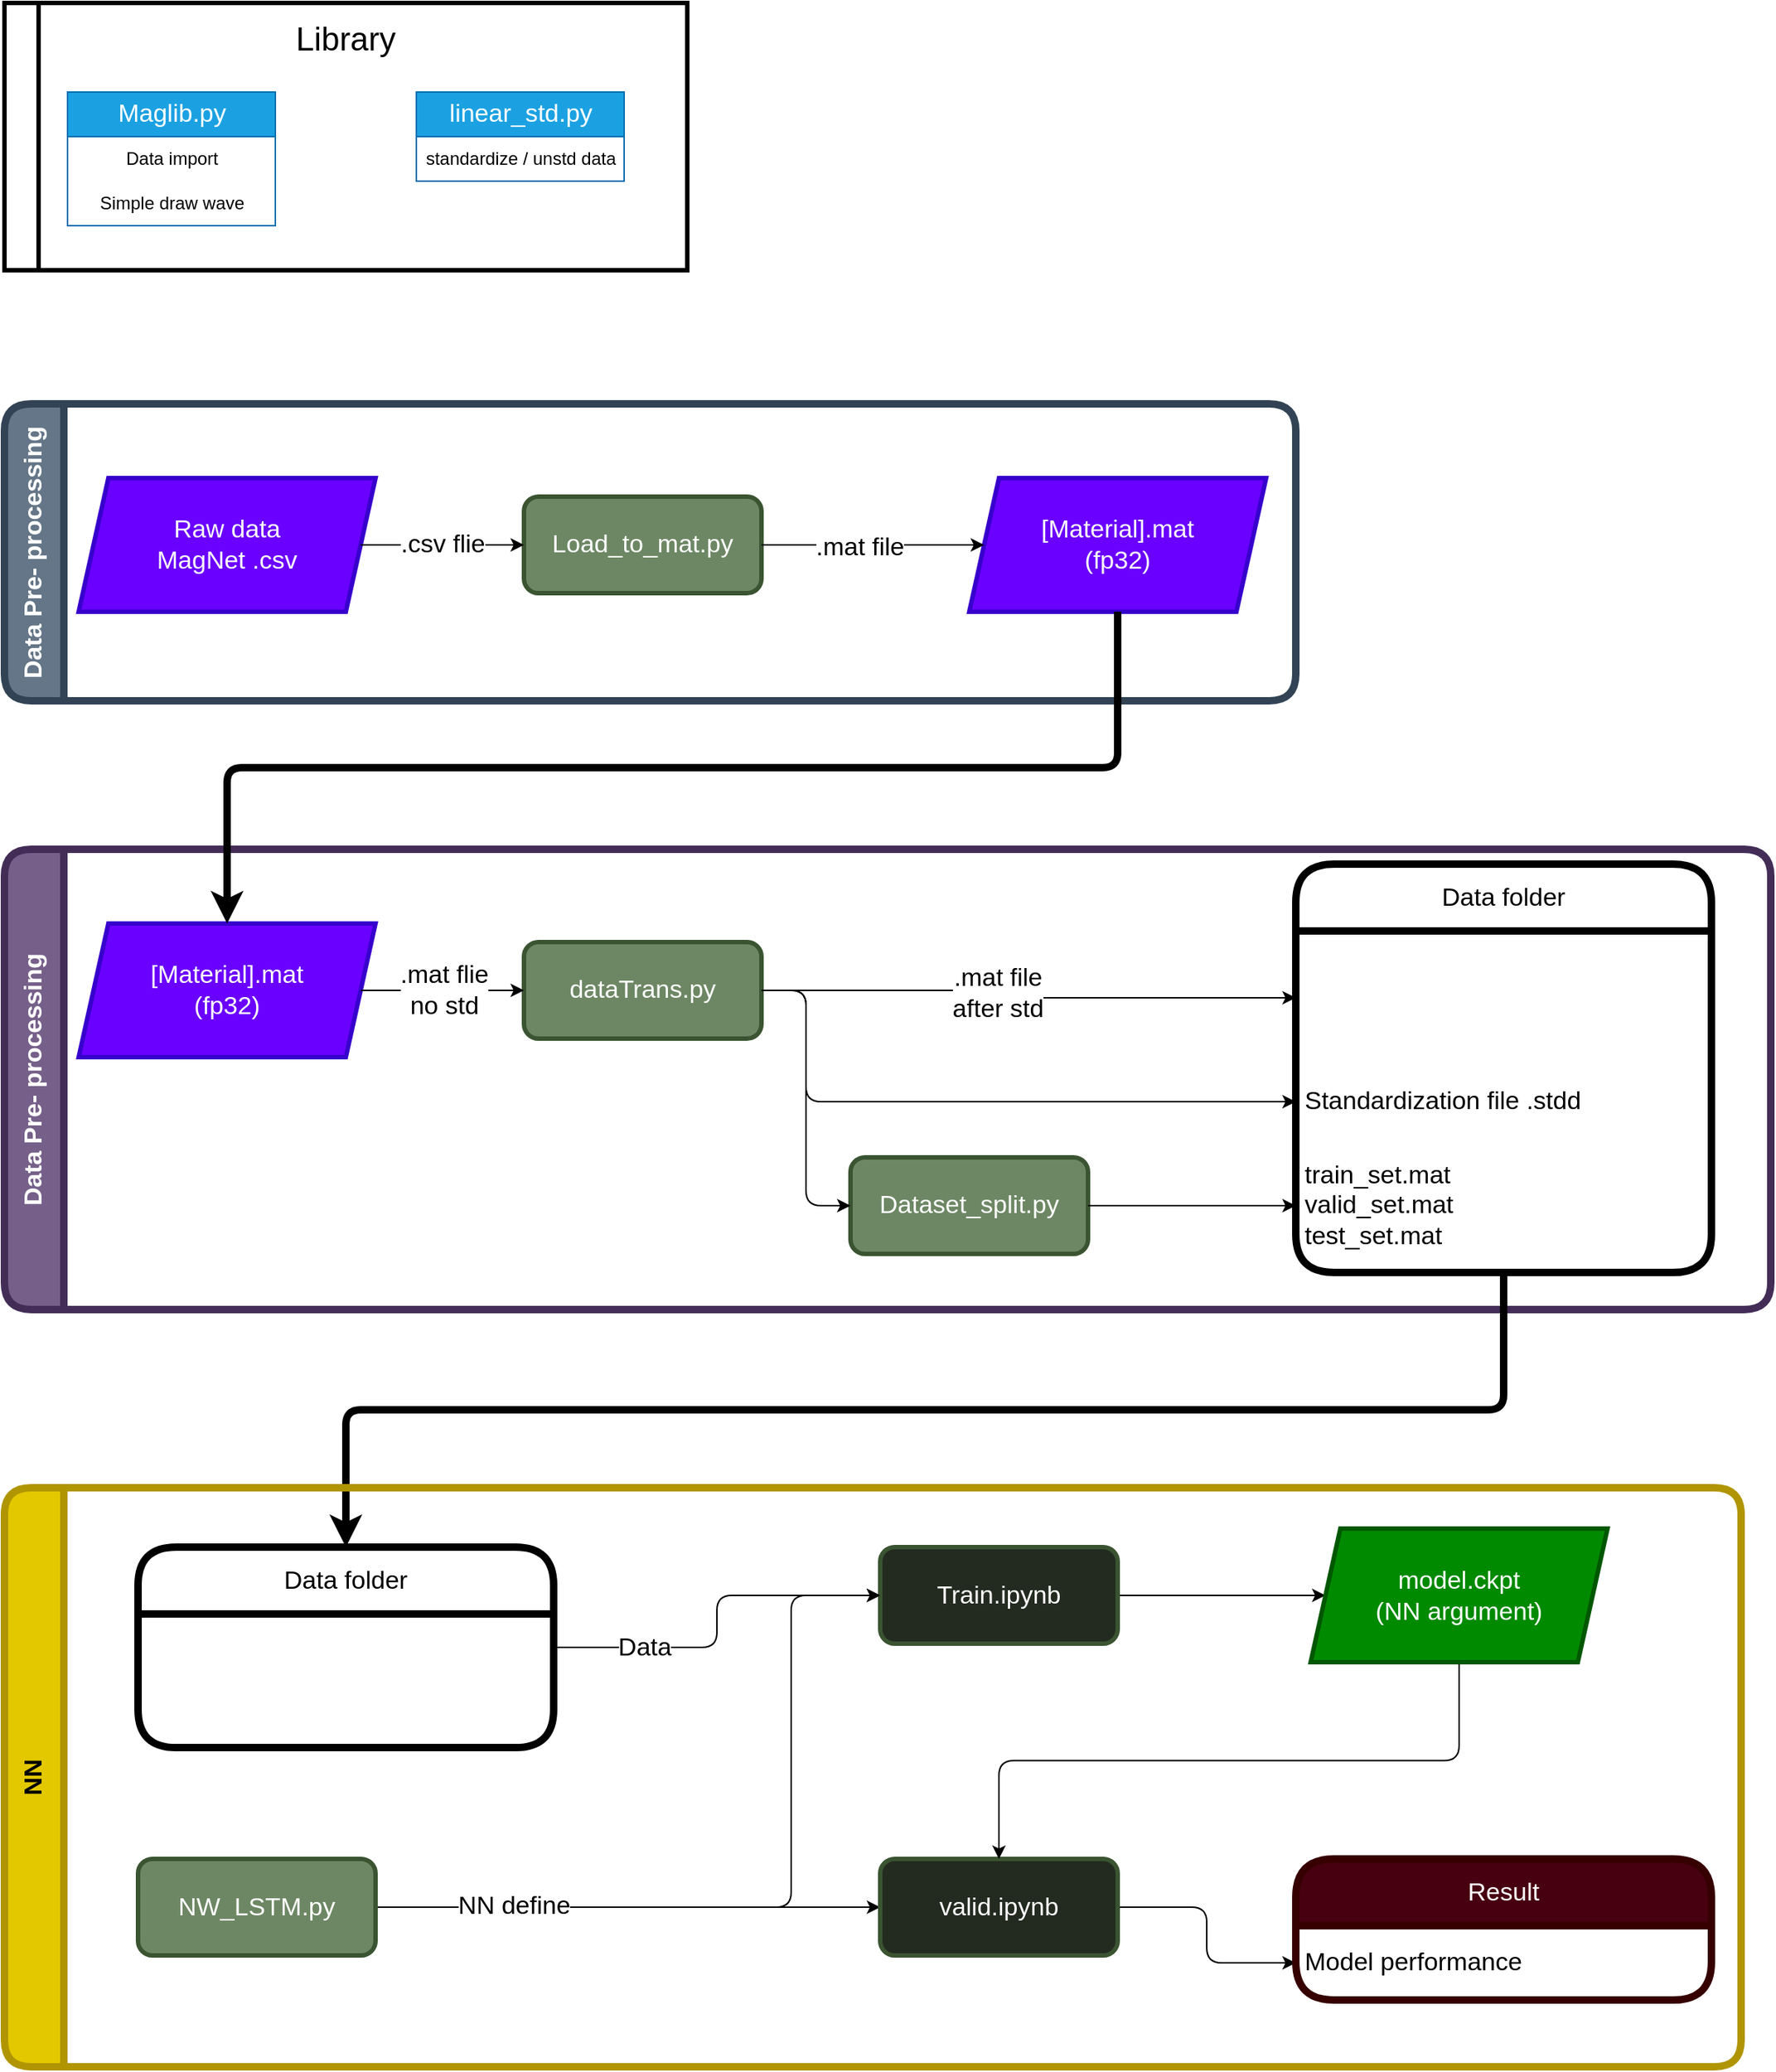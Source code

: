 <mxfile>
    <diagram id="VdJLm2pCycdWI_80E1Mr" name="Page-1">
        <mxGraphModel dx="1073" dy="901" grid="1" gridSize="10" guides="1" tooltips="1" connect="1" arrows="1" fold="1" page="0" pageScale="1" pageWidth="850" pageHeight="1100" math="0" shadow="0">
            <root>
                <mxCell id="0"/>
                <mxCell id="1" parent="0"/>
                <mxCell id="31" value="&amp;nbsp;" style="swimlane;horizontal=0;whiteSpace=wrap;html=1;fontSize=17;strokeWidth=3;" vertex="1" parent="1">
                    <mxGeometry x="30" y="60" width="460" height="180" as="geometry"/>
                </mxCell>
                <mxCell id="10" value="&lt;font style=&quot;font-size: 17px;&quot;&gt;Maglib.py&lt;/font&gt;" style="swimlane;fontStyle=0;childLayout=stackLayout;horizontal=1;startSize=30;horizontalStack=0;resizeParent=1;resizeParentMax=0;resizeLast=0;collapsible=1;marginBottom=0;whiteSpace=wrap;html=1;fontSize=12;fillColor=#1ba1e2;fontColor=#ffffff;strokeColor=#006EAF;" vertex="1" parent="31">
                    <mxGeometry x="42.5" y="60" width="140" height="90" as="geometry"/>
                </mxCell>
                <mxCell id="11" value="Data import" style="text;strokeColor=none;fillColor=none;align=center;verticalAlign=middle;spacingLeft=4;spacingRight=4;overflow=hidden;points=[[0,0.5],[1,0.5]];portConstraint=eastwest;rotatable=0;whiteSpace=wrap;html=1;fontSize=12;" vertex="1" parent="10">
                    <mxGeometry y="30" width="140" height="30" as="geometry"/>
                </mxCell>
                <mxCell id="26" value="Simple draw wave" style="text;strokeColor=none;fillColor=none;align=center;verticalAlign=middle;spacingLeft=4;spacingRight=4;overflow=hidden;points=[[0,0.5],[1,0.5]];portConstraint=eastwest;rotatable=0;whiteSpace=wrap;html=1;fontSize=12;" vertex="1" parent="10">
                    <mxGeometry y="60" width="140" height="30" as="geometry"/>
                </mxCell>
                <mxCell id="28" value="&lt;font style=&quot;font-size: 17px;&quot;&gt;linear_std.py&lt;/font&gt;" style="swimlane;fontStyle=0;childLayout=stackLayout;horizontal=1;startSize=30;horizontalStack=0;resizeParent=1;resizeParentMax=0;resizeLast=0;collapsible=1;marginBottom=0;whiteSpace=wrap;html=1;fontSize=12;fillColor=#1ba1e2;fontColor=#ffffff;strokeColor=#006EAF;" vertex="1" parent="31">
                    <mxGeometry x="277.5" y="60" width="140" height="60" as="geometry"/>
                </mxCell>
                <mxCell id="30" value="standardize / unstd data" style="text;strokeColor=none;fillColor=none;align=center;verticalAlign=middle;spacingLeft=4;spacingRight=4;overflow=hidden;points=[[0,0.5],[1,0.5]];portConstraint=eastwest;rotatable=0;whiteSpace=wrap;html=1;fontSize=12;" vertex="1" parent="28">
                    <mxGeometry y="30" width="140" height="30" as="geometry"/>
                </mxCell>
                <mxCell id="3" value="Library" style="text;html=1;strokeColor=none;fillColor=none;align=center;verticalAlign=middle;whiteSpace=wrap;rounded=0;horizontal=1;fontSize=22;" vertex="1" parent="31">
                    <mxGeometry x="200" y="10" width="60" height="30" as="geometry"/>
                </mxCell>
                <mxCell id="42" value="Data Pre- processing" style="swimlane;horizontal=0;whiteSpace=wrap;html=1;strokeWidth=5;fontSize=17;fillColor=#647687;startSize=40;fontColor=#ffffff;strokeColor=#314354;rounded=1;swimlaneLine=1;glass=0;shadow=0;" vertex="1" parent="1">
                    <mxGeometry x="30" y="330" width="870" height="200" as="geometry"/>
                </mxCell>
                <mxCell id="32" value="Raw data&lt;br&gt;MagNet .csv" style="shape=parallelogram;perimeter=parallelogramPerimeter;whiteSpace=wrap;html=1;fixedSize=1;strokeWidth=3;fontSize=17;fillColor=#6a00ff;fontColor=#ffffff;strokeColor=#3700CC;" vertex="1" parent="42">
                    <mxGeometry x="50" y="50" width="200" height="90" as="geometry"/>
                </mxCell>
                <mxCell id="34" value="Load_to_mat.py" style="rounded=1;whiteSpace=wrap;html=1;strokeWidth=3;fontSize=17;fillColor=#6d8764;fontColor=#ffffff;strokeColor=#3A5431;" vertex="1" parent="42">
                    <mxGeometry x="350" y="62.5" width="160" height="65" as="geometry"/>
                </mxCell>
                <mxCell id="33" value=".csv flie" style="edgeStyle=elbowEdgeStyle;html=1;exitX=1;exitY=0.5;exitDx=0;exitDy=0;fontSize=17;entryX=0;entryY=0.5;entryDx=0;entryDy=0;" edge="1" parent="42" source="32" target="34">
                    <mxGeometry relative="1" as="geometry">
                        <mxPoint x="360" y="95" as="targetPoint"/>
                    </mxGeometry>
                </mxCell>
                <mxCell id="41" value="[Material].mat&lt;br&gt;(fp32)" style="shape=parallelogram;perimeter=parallelogramPerimeter;whiteSpace=wrap;html=1;fixedSize=1;strokeWidth=3;fontSize=17;fillColor=#6a00ff;fontColor=#ffffff;strokeColor=#3700CC;" vertex="1" parent="42">
                    <mxGeometry x="650" y="50" width="200" height="90" as="geometry"/>
                </mxCell>
                <mxCell id="39" value="" style="edgeStyle=elbowEdgeStyle;html=1;fontSize=17;" edge="1" parent="42" source="34" target="41">
                    <mxGeometry relative="1" as="geometry">
                        <mxPoint x="670" y="95" as="targetPoint"/>
                    </mxGeometry>
                </mxCell>
                <mxCell id="40" value=".mat file" style="edgeLabel;html=1;align=center;verticalAlign=middle;resizable=0;points=[];fontSize=17;" vertex="1" connectable="0" parent="39">
                    <mxGeometry x="-0.129" y="-2" relative="1" as="geometry">
                        <mxPoint as="offset"/>
                    </mxGeometry>
                </mxCell>
                <mxCell id="48" value="Data Pre- processing" style="swimlane;horizontal=0;whiteSpace=wrap;html=1;strokeWidth=5;fontSize=17;fillColor=#76608a;startSize=40;fontColor=#ffffff;strokeColor=#432D57;rounded=1;swimlaneLine=1;glass=0;shadow=0;" vertex="1" parent="1">
                    <mxGeometry x="30" y="630" width="1190" height="310" as="geometry"/>
                </mxCell>
                <mxCell id="49" value="[Material].mat&lt;br&gt;(fp32)" style="shape=parallelogram;perimeter=parallelogramPerimeter;whiteSpace=wrap;html=1;fixedSize=1;strokeWidth=3;fontSize=17;fillColor=#6a00ff;fontColor=#ffffff;strokeColor=#3700CC;" vertex="1" parent="48">
                    <mxGeometry x="50" y="50" width="200" height="90" as="geometry"/>
                </mxCell>
                <mxCell id="50" value="dataTrans.py" style="rounded=1;whiteSpace=wrap;html=1;strokeWidth=3;fontSize=17;fillColor=#6d8764;fontColor=#ffffff;strokeColor=#3A5431;" vertex="1" parent="48">
                    <mxGeometry x="350" y="62.5" width="160" height="65" as="geometry"/>
                </mxCell>
                <mxCell id="51" value=".mat flie&lt;br&gt;no std" style="edgeStyle=elbowEdgeStyle;html=1;exitX=1;exitY=0.5;exitDx=0;exitDy=0;fontSize=17;entryX=0;entryY=0.5;entryDx=0;entryDy=0;" edge="1" parent="48" source="49" target="50">
                    <mxGeometry x="0.005" relative="1" as="geometry">
                        <mxPoint x="360" y="95" as="targetPoint"/>
                        <mxPoint as="offset"/>
                    </mxGeometry>
                </mxCell>
                <mxCell id="64" value="Dataset_split.py" style="rounded=1;whiteSpace=wrap;html=1;strokeWidth=3;fontSize=17;fillColor=#6d8764;fontColor=#ffffff;strokeColor=#3A5431;" vertex="1" parent="48">
                    <mxGeometry x="570" y="207.5" width="160" height="65" as="geometry"/>
                </mxCell>
                <mxCell id="63" style="edgeStyle=elbowEdgeStyle;html=1;exitX=1;exitY=0.5;exitDx=0;exitDy=0;strokeWidth=1;fontSize=17;entryX=0;entryY=0.5;entryDx=0;entryDy=0;" edge="1" parent="48" source="50" target="64">
                    <mxGeometry relative="1" as="geometry">
                        <mxPoint x="560" y="240" as="targetPoint"/>
                        <Array as="points">
                            <mxPoint x="540" y="200"/>
                        </Array>
                    </mxGeometry>
                </mxCell>
                <mxCell id="57" value="Data folder" style="swimlane;fontStyle=0;childLayout=stackLayout;horizontal=1;startSize=45;horizontalStack=0;resizeParent=1;resizeParentMax=0;resizeLast=0;collapsible=1;marginBottom=0;whiteSpace=wrap;html=1;rounded=1;shadow=0;glass=0;sketch=0;strokeWidth=5;fontSize=17;fillColor=none;arcSize=19;" vertex="1" parent="48">
                    <mxGeometry x="870" y="10" width="280" height="275" as="geometry"/>
                </mxCell>
                <mxCell id="58" value="&lt;span style=&quot;color: rgb(255, 255, 255); text-align: center;&quot;&gt;[Material].mat&lt;/span&gt;&lt;br style=&quot;color: rgb(255, 255, 255); text-align: center;&quot;&gt;&lt;span style=&quot;color: rgb(255, 255, 255); text-align: center;&quot;&gt;(fp32)&lt;/span&gt;&lt;br style=&quot;color: rgb(255, 255, 255); text-align: center;&quot;&gt;&lt;span style=&quot;color: rgb(255, 255, 255); text-align: center;&quot;&gt;Range 0-1&lt;/span&gt;" style="text;strokeColor=none;fillColor=none;align=left;verticalAlign=middle;spacingLeft=4;spacingRight=4;overflow=hidden;points=[[0,0.5],[1,0.5]];portConstraint=eastwest;rotatable=0;whiteSpace=wrap;html=1;rounded=1;shadow=0;glass=0;sketch=0;strokeWidth=5;fontSize=17;" vertex="1" parent="57">
                    <mxGeometry y="45" width="280" height="90" as="geometry"/>
                </mxCell>
                <mxCell id="59" value="Standardization file .stdd" style="text;strokeColor=none;fillColor=none;align=left;verticalAlign=middle;spacingLeft=4;spacingRight=4;overflow=hidden;points=[[0,0.5],[1,0.5]];portConstraint=eastwest;rotatable=0;whiteSpace=wrap;html=1;rounded=1;shadow=0;glass=0;sketch=0;strokeWidth=5;fontSize=17;" vertex="1" parent="57">
                    <mxGeometry y="135" width="280" height="50" as="geometry"/>
                </mxCell>
                <mxCell id="60" value="train_set.mat&lt;br&gt;valid_set.mat&lt;br&gt;test_set.mat" style="text;strokeColor=none;fillColor=none;align=left;verticalAlign=middle;spacingLeft=4;spacingRight=4;overflow=hidden;points=[[0,0.5],[1,0.5]];portConstraint=eastwest;rotatable=0;whiteSpace=wrap;html=1;rounded=1;shadow=0;glass=0;sketch=0;strokeWidth=5;fontSize=17;" vertex="1" parent="57">
                    <mxGeometry y="185" width="280" height="90" as="geometry"/>
                </mxCell>
                <mxCell id="53" value="" style="edgeStyle=elbowEdgeStyle;html=1;fontSize=17;entryX=0;entryY=0.5;entryDx=0;entryDy=0;" edge="1" parent="48" source="50" target="58">
                    <mxGeometry relative="1" as="geometry">
                        <mxPoint x="660" y="55" as="targetPoint"/>
                    </mxGeometry>
                </mxCell>
                <mxCell id="54" value=".mat file&lt;br&gt;after std" style="edgeLabel;html=1;align=center;verticalAlign=middle;resizable=0;points=[];fontSize=17;" vertex="1" connectable="0" parent="53">
                    <mxGeometry x="-0.129" y="-2" relative="1" as="geometry">
                        <mxPoint as="offset"/>
                    </mxGeometry>
                </mxCell>
                <mxCell id="61" style="edgeStyle=elbowEdgeStyle;html=1;exitX=1;exitY=0.5;exitDx=0;exitDy=0;entryX=0;entryY=0.5;entryDx=0;entryDy=0;strokeWidth=1;fontSize=17;" edge="1" parent="48" source="50" target="59">
                    <mxGeometry relative="1" as="geometry">
                        <Array as="points">
                            <mxPoint x="540" y="90"/>
                        </Array>
                    </mxGeometry>
                </mxCell>
                <mxCell id="65" style="edgeStyle=elbowEdgeStyle;html=1;exitX=1;exitY=0.5;exitDx=0;exitDy=0;strokeWidth=1;fontSize=17;" edge="1" parent="48" source="64" target="60">
                    <mxGeometry relative="1" as="geometry"/>
                </mxCell>
                <mxCell id="55" style="edgeStyle=elbowEdgeStyle;html=1;exitX=0.5;exitY=1;exitDx=0;exitDy=0;entryX=0.5;entryY=0;entryDx=0;entryDy=0;fontSize=17;elbow=vertical;strokeWidth=5;" edge="1" parent="1" source="41" target="49">
                    <mxGeometry relative="1" as="geometry"/>
                </mxCell>
                <mxCell id="87" style="edgeStyle=orthogonalEdgeStyle;html=1;exitX=0.5;exitY=1;exitDx=0;exitDy=0;entryX=0.5;entryY=0;entryDx=0;entryDy=0;strokeWidth=5;fontSize=17;" edge="1" parent="1" source="57" target="71">
                    <mxGeometry relative="1" as="geometry"/>
                </mxCell>
                <mxCell id="67" value="NN" style="swimlane;horizontal=0;whiteSpace=wrap;html=1;rounded=1;shadow=0;glass=0;sketch=0;strokeWidth=5;fontSize=17;fillColor=#e3c800;startSize=40;fontColor=#000000;strokeColor=#B09500;" vertex="1" parent="1">
                    <mxGeometry x="30" y="1060" width="1170" height="390" as="geometry"/>
                </mxCell>
                <mxCell id="78" style="edgeStyle=elbowEdgeStyle;html=1;exitX=1;exitY=0.5;exitDx=0;exitDy=0;entryX=0;entryY=0.5;entryDx=0;entryDy=0;strokeWidth=1;fontSize=17;" edge="1" parent="67" source="68" target="69">
                    <mxGeometry relative="1" as="geometry">
                        <Array as="points">
                            <mxPoint x="530" y="240"/>
                            <mxPoint x="480" y="240"/>
                        </Array>
                    </mxGeometry>
                </mxCell>
                <mxCell id="79" style="edgeStyle=elbowEdgeStyle;html=1;exitX=1;exitY=0.5;exitDx=0;exitDy=0;entryX=0;entryY=0.5;entryDx=0;entryDy=0;strokeWidth=1;fontSize=17;" edge="1" parent="67" source="68" target="70">
                    <mxGeometry relative="1" as="geometry">
                        <Array as="points">
                            <mxPoint x="530" y="250"/>
                        </Array>
                    </mxGeometry>
                </mxCell>
                <mxCell id="80" value="NN define" style="edgeLabel;html=1;align=center;verticalAlign=middle;resizable=0;points=[];fontSize=17;" vertex="1" connectable="0" parent="79">
                    <mxGeometry x="-0.463" y="1" relative="1" as="geometry">
                        <mxPoint x="1" as="offset"/>
                    </mxGeometry>
                </mxCell>
                <mxCell id="68" value="NW_LSTM.py" style="rounded=1;whiteSpace=wrap;html=1;strokeWidth=3;fontSize=17;fillColor=#6d8764;fontColor=#ffffff;strokeColor=#3A5431;" vertex="1" parent="67">
                    <mxGeometry x="90" y="250" width="160" height="65" as="geometry"/>
                </mxCell>
                <mxCell id="91" style="edgeStyle=orthogonalEdgeStyle;html=1;exitX=1;exitY=0.5;exitDx=0;exitDy=0;entryX=0;entryY=0.5;entryDx=0;entryDy=0;strokeWidth=1;fontSize=17;" edge="1" parent="67" source="69" target="90">
                    <mxGeometry relative="1" as="geometry"/>
                </mxCell>
                <mxCell id="69" value="Train.ipynb" style="rounded=1;whiteSpace=wrap;html=1;strokeWidth=3;fontSize=17;fillColor=#232B20;fontColor=#ffffff;strokeColor=#3A5431;" vertex="1" parent="67">
                    <mxGeometry x="590" y="40" width="160" height="65" as="geometry"/>
                </mxCell>
                <mxCell id="85" style="edgeStyle=elbowEdgeStyle;html=1;exitX=1;exitY=0.5;exitDx=0;exitDy=0;strokeWidth=1;fontSize=17;" edge="1" parent="67" source="70" target="83">
                    <mxGeometry relative="1" as="geometry"/>
                </mxCell>
                <mxCell id="70" value="valid.ipynb" style="rounded=1;whiteSpace=wrap;html=1;strokeWidth=3;fontSize=17;fillColor=#232B20;fontColor=#ffffff;strokeColor=#3A5431;" vertex="1" parent="67">
                    <mxGeometry x="590" y="250" width="160" height="65" as="geometry"/>
                </mxCell>
                <mxCell id="75" style="edgeStyle=elbowEdgeStyle;html=1;exitX=1;exitY=0.5;exitDx=0;exitDy=0;entryX=0;entryY=0.5;entryDx=0;entryDy=0;strokeWidth=1;fontSize=17;" edge="1" parent="67" source="71" target="69">
                    <mxGeometry relative="1" as="geometry"/>
                </mxCell>
                <mxCell id="86" value="Data" style="edgeLabel;html=1;align=center;verticalAlign=middle;resizable=0;points=[];fontSize=17;" vertex="1" connectable="0" parent="75">
                    <mxGeometry x="-0.534" relative="1" as="geometry">
                        <mxPoint x="1" as="offset"/>
                    </mxGeometry>
                </mxCell>
                <mxCell id="71" value="Data folder" style="swimlane;fontStyle=0;childLayout=stackLayout;horizontal=1;startSize=45;horizontalStack=0;resizeParent=1;resizeParentMax=0;resizeLast=0;collapsible=1;marginBottom=0;whiteSpace=wrap;html=1;rounded=1;shadow=0;glass=0;sketch=0;strokeWidth=5;fontSize=17;fillColor=none;arcSize=19;" vertex="1" parent="67">
                    <mxGeometry x="90" y="40" width="280" height="135" as="geometry"/>
                </mxCell>
                <mxCell id="81" value="Result" style="swimlane;fontStyle=0;childLayout=stackLayout;horizontal=1;startSize=45;horizontalStack=0;resizeParent=1;resizeParentMax=0;resizeLast=0;collapsible=1;marginBottom=0;whiteSpace=wrap;html=1;rounded=1;shadow=0;glass=0;sketch=0;strokeWidth=5;fontSize=17;fillColor=#470010;arcSize=19;fontColor=#ffffff;strokeColor=#360000;" vertex="1" parent="67">
                    <mxGeometry x="870" y="250" width="280" height="95" as="geometry"/>
                </mxCell>
                <mxCell id="83" value="Model performance" style="text;strokeColor=none;fillColor=none;align=left;verticalAlign=middle;spacingLeft=4;spacingRight=4;overflow=hidden;points=[[0,0.5],[1,0.5]];portConstraint=eastwest;rotatable=0;whiteSpace=wrap;html=1;rounded=1;shadow=0;glass=0;sketch=0;strokeWidth=5;fontSize=17;" vertex="1" parent="81">
                    <mxGeometry y="45" width="280" height="50" as="geometry"/>
                </mxCell>
                <mxCell id="92" style="edgeStyle=orthogonalEdgeStyle;html=1;exitX=0.5;exitY=1;exitDx=0;exitDy=0;entryX=0.5;entryY=0;entryDx=0;entryDy=0;strokeWidth=1;fontSize=17;" edge="1" parent="67" source="90" target="70">
                    <mxGeometry relative="1" as="geometry"/>
                </mxCell>
                <mxCell id="90" value="model.ckpt&lt;br&gt;(NN argument)" style="shape=parallelogram;perimeter=parallelogramPerimeter;whiteSpace=wrap;html=1;fixedSize=1;strokeWidth=3;fontSize=17;fillColor=#008a00;fontColor=#ffffff;strokeColor=#005700;" vertex="1" parent="67">
                    <mxGeometry x="880" y="27.5" width="200" height="90" as="geometry"/>
                </mxCell>
            </root>
        </mxGraphModel>
    </diagram>
</mxfile>